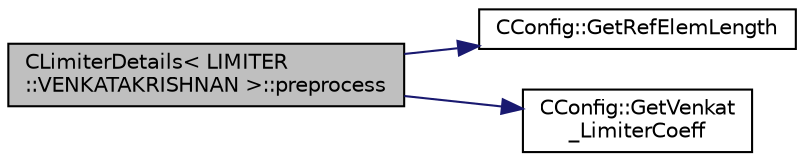 digraph "CLimiterDetails&lt; LIMITER::VENKATAKRISHNAN &gt;::preprocess"
{
 // LATEX_PDF_SIZE
  edge [fontname="Helvetica",fontsize="10",labelfontname="Helvetica",labelfontsize="10"];
  node [fontname="Helvetica",fontsize="10",shape=record];
  rankdir="LR";
  Node1 [label="CLimiterDetails\< LIMITER\l::VENKATAKRISHNAN \>::preprocess",height=0.2,width=0.4,color="black", fillcolor="grey75", style="filled", fontcolor="black",tooltip="Store the reference lenght based eps^2 parameter, limited to a small number to avoid divisions by 0."];
  Node1 -> Node2 [color="midnightblue",fontsize="10",style="solid",fontname="Helvetica"];
  Node2 [label="CConfig::GetRefElemLength",height=0.2,width=0.4,color="black", fillcolor="white", style="filled",URL="$classCConfig.html#a7c7b4b489dcb3b505c091de0ae300891",tooltip="Get the reference element length for computing the slope limiting epsilon."];
  Node1 -> Node3 [color="midnightblue",fontsize="10",style="solid",fontname="Helvetica"];
  Node3 [label="CConfig::GetVenkat\l_LimiterCoeff",height=0.2,width=0.4,color="black", fillcolor="white", style="filled",URL="$classCConfig.html#a3bd1de6bcb6cd7062816341b0d956459",tooltip="Get the value of limiter coefficient."];
}
